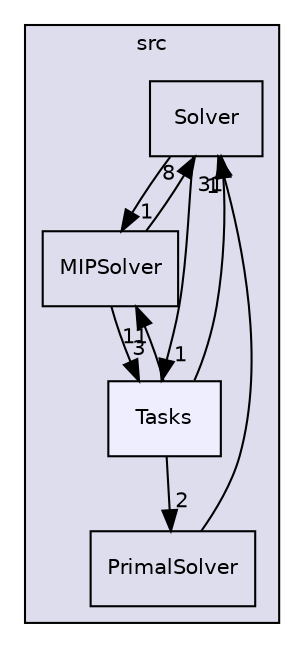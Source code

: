 digraph "/home/alireza/projects/scot/src/Tasks" {
  compound=true
  node [ fontsize="10", fontname="Helvetica"];
  edge [ labelfontsize="10", labelfontname="Helvetica"];
  subgraph clusterdir_68267d1309a1af8e8297ef4c3efbcdba {
    graph [ bgcolor="#ddddee", pencolor="black", label="src" fontname="Helvetica", fontsize="10", URL="dir_68267d1309a1af8e8297ef4c3efbcdba.html"]
  dir_454da67f8a55758f4729fb11dce4767c [shape=box label="Solver" URL="dir_454da67f8a55758f4729fb11dce4767c.html"];
  dir_b4eeba15a5962b0f1a4f1d2eabc62962 [shape=box label="MIPSolver" URL="dir_b4eeba15a5962b0f1a4f1d2eabc62962.html"];
  dir_ecb6754ce7d6fcfff12991d4786d58f6 [shape=box label="PrimalSolver" URL="dir_ecb6754ce7d6fcfff12991d4786d58f6.html"];
  dir_15942c16c93f90974604cc5d8cedb2cd [shape=box, label="Tasks", style="filled", fillcolor="#eeeeff", pencolor="black", URL="dir_15942c16c93f90974604cc5d8cedb2cd.html"];
  }
  dir_ecb6754ce7d6fcfff12991d4786d58f6->dir_454da67f8a55758f4729fb11dce4767c [headlabel="1", labeldistance=1.5 headhref="dir_000004_000005.html"];
  dir_15942c16c93f90974604cc5d8cedb2cd->dir_454da67f8a55758f4729fb11dce4767c [headlabel="31", labeldistance=1.5 headhref="dir_000006_000005.html"];
  dir_15942c16c93f90974604cc5d8cedb2cd->dir_b4eeba15a5962b0f1a4f1d2eabc62962 [headlabel="11", labeldistance=1.5 headhref="dir_000006_000002.html"];
  dir_15942c16c93f90974604cc5d8cedb2cd->dir_ecb6754ce7d6fcfff12991d4786d58f6 [headlabel="2", labeldistance=1.5 headhref="dir_000006_000004.html"];
  dir_b4eeba15a5962b0f1a4f1d2eabc62962->dir_15942c16c93f90974604cc5d8cedb2cd [headlabel="3", labeldistance=1.5 headhref="dir_000002_000006.html"];
  dir_b4eeba15a5962b0f1a4f1d2eabc62962->dir_454da67f8a55758f4729fb11dce4767c [headlabel="8", labeldistance=1.5 headhref="dir_000002_000005.html"];
  dir_454da67f8a55758f4729fb11dce4767c->dir_15942c16c93f90974604cc5d8cedb2cd [headlabel="1", labeldistance=1.5 headhref="dir_000005_000006.html"];
  dir_454da67f8a55758f4729fb11dce4767c->dir_b4eeba15a5962b0f1a4f1d2eabc62962 [headlabel="1", labeldistance=1.5 headhref="dir_000005_000002.html"];
}
